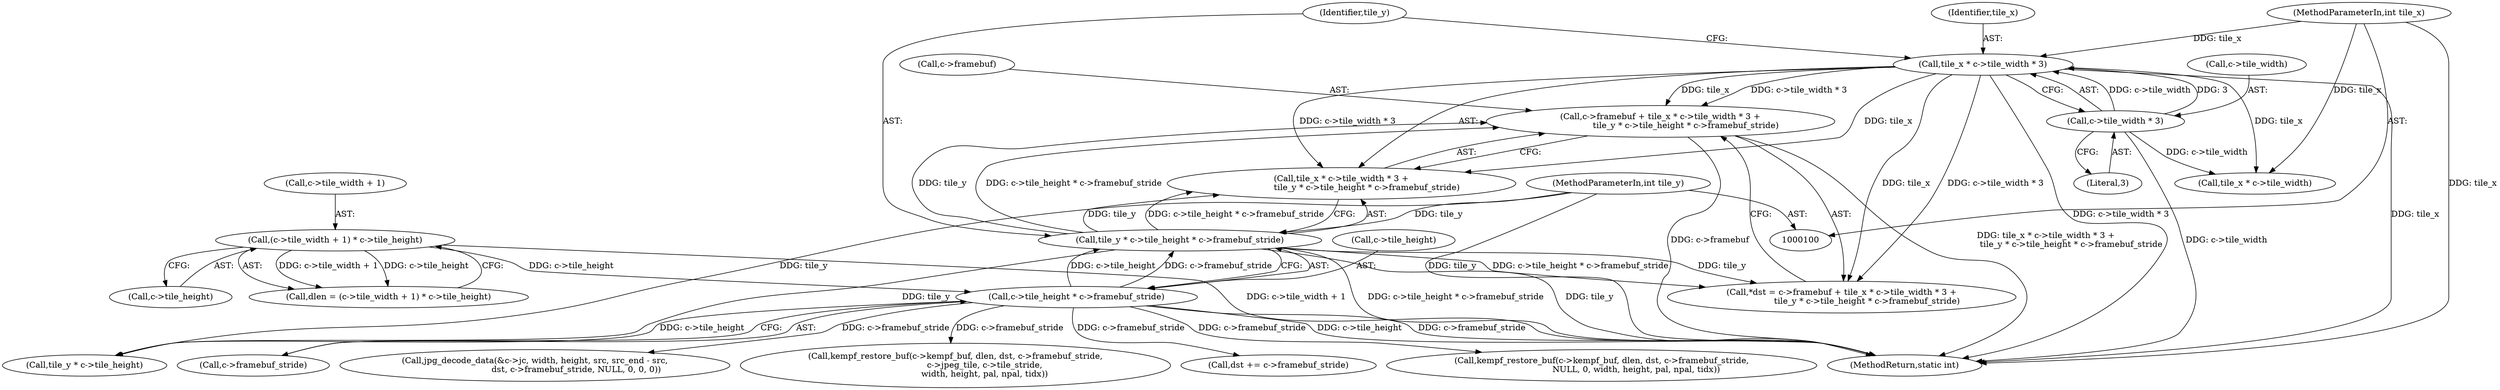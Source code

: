 digraph "0_FFmpeg_2960576378d17d71cc8dccc926352ce568b5eec1@pointer" {
"1000150" [label="(Call,c->framebuf + tile_x * c->tile_width * 3 +\n                   tile_y * c->tile_height * c->framebuf_stride)"];
"1000155" [label="(Call,tile_x * c->tile_width * 3)"];
"1000102" [label="(MethodParameterIn,int tile_x)"];
"1000157" [label="(Call,c->tile_width * 3)"];
"1000162" [label="(Call,tile_y * c->tile_height * c->framebuf_stride)"];
"1000103" [label="(MethodParameterIn,int tile_y)"];
"1000164" [label="(Call,c->tile_height * c->framebuf_stride)"];
"1000131" [label="(Call,(c->tile_width + 1) * c->tile_height)"];
"1000161" [label="(Literal,3)"];
"1000164" [label="(Call,c->tile_height * c->framebuf_stride)"];
"1000165" [label="(Call,c->tile_height)"];
"1000155" [label="(Call,tile_x * c->tile_width * 3)"];
"1000137" [label="(Call,c->tile_height)"];
"1000163" [label="(Identifier,tile_y)"];
"1000156" [label="(Identifier,tile_x)"];
"1000157" [label="(Call,c->tile_width * 3)"];
"1000150" [label="(Call,c->framebuf + tile_x * c->tile_width * 3 +\n                   tile_y * c->tile_height * c->framebuf_stride)"];
"1000271" [label="(Call,jpg_decode_data(&c->jc, width, height, src, src_end - src,\n                               dst, c->framebuf_stride, NULL, 0, 0, 0))"];
"1000553" [label="(Call,kempf_restore_buf(c->kempf_buf, dlen, dst, c->framebuf_stride,\n                      c->jpeg_tile, c->tile_stride,\n                      width, height, pal, npal, tidx))"];
"1000158" [label="(Call,c->tile_width)"];
"1000154" [label="(Call,tile_x * c->tile_width * 3 +\n                   tile_y * c->tile_height * c->framebuf_stride)"];
"1000151" [label="(Call,c->framebuf)"];
"1000240" [label="(Call,dst += c->framebuf_stride)"];
"1000129" [label="(Call,dlen = (c->tile_width + 1) * c->tile_height)"];
"1000103" [label="(MethodParameterIn,int tile_y)"];
"1000199" [label="(Call,tile_y * c->tile_height)"];
"1000148" [label="(Call,*dst = c->framebuf + tile_x * c->tile_width * 3 +\n                   tile_y * c->tile_height * c->framebuf_stride)"];
"1000162" [label="(Call,tile_y * c->tile_height * c->framebuf_stride)"];
"1000184" [label="(Call,tile_x * c->tile_width)"];
"1000132" [label="(Call,c->tile_width + 1)"];
"1000575" [label="(MethodReturn,static int)"];
"1000102" [label="(MethodParameterIn,int tile_x)"];
"1000406" [label="(Call,kempf_restore_buf(c->kempf_buf, dlen, dst, c->framebuf_stride,\n                          NULL, 0, width, height, pal, npal, tidx))"];
"1000168" [label="(Call,c->framebuf_stride)"];
"1000131" [label="(Call,(c->tile_width + 1) * c->tile_height)"];
"1000150" -> "1000148"  [label="AST: "];
"1000150" -> "1000154"  [label="CFG: "];
"1000151" -> "1000150"  [label="AST: "];
"1000154" -> "1000150"  [label="AST: "];
"1000148" -> "1000150"  [label="CFG: "];
"1000150" -> "1000575"  [label="DDG: c->framebuf"];
"1000150" -> "1000575"  [label="DDG: tile_x * c->tile_width * 3 +\n                   tile_y * c->tile_height * c->framebuf_stride"];
"1000155" -> "1000150"  [label="DDG: tile_x"];
"1000155" -> "1000150"  [label="DDG: c->tile_width * 3"];
"1000162" -> "1000150"  [label="DDG: tile_y"];
"1000162" -> "1000150"  [label="DDG: c->tile_height * c->framebuf_stride"];
"1000155" -> "1000154"  [label="AST: "];
"1000155" -> "1000157"  [label="CFG: "];
"1000156" -> "1000155"  [label="AST: "];
"1000157" -> "1000155"  [label="AST: "];
"1000163" -> "1000155"  [label="CFG: "];
"1000155" -> "1000575"  [label="DDG: c->tile_width * 3"];
"1000155" -> "1000575"  [label="DDG: tile_x"];
"1000155" -> "1000148"  [label="DDG: tile_x"];
"1000155" -> "1000148"  [label="DDG: c->tile_width * 3"];
"1000155" -> "1000154"  [label="DDG: tile_x"];
"1000155" -> "1000154"  [label="DDG: c->tile_width * 3"];
"1000102" -> "1000155"  [label="DDG: tile_x"];
"1000157" -> "1000155"  [label="DDG: c->tile_width"];
"1000157" -> "1000155"  [label="DDG: 3"];
"1000155" -> "1000184"  [label="DDG: tile_x"];
"1000102" -> "1000100"  [label="AST: "];
"1000102" -> "1000575"  [label="DDG: tile_x"];
"1000102" -> "1000184"  [label="DDG: tile_x"];
"1000157" -> "1000161"  [label="CFG: "];
"1000158" -> "1000157"  [label="AST: "];
"1000161" -> "1000157"  [label="AST: "];
"1000157" -> "1000575"  [label="DDG: c->tile_width"];
"1000157" -> "1000184"  [label="DDG: c->tile_width"];
"1000162" -> "1000154"  [label="AST: "];
"1000162" -> "1000164"  [label="CFG: "];
"1000163" -> "1000162"  [label="AST: "];
"1000164" -> "1000162"  [label="AST: "];
"1000154" -> "1000162"  [label="CFG: "];
"1000162" -> "1000575"  [label="DDG: c->tile_height * c->framebuf_stride"];
"1000162" -> "1000575"  [label="DDG: tile_y"];
"1000162" -> "1000148"  [label="DDG: tile_y"];
"1000162" -> "1000148"  [label="DDG: c->tile_height * c->framebuf_stride"];
"1000162" -> "1000154"  [label="DDG: tile_y"];
"1000162" -> "1000154"  [label="DDG: c->tile_height * c->framebuf_stride"];
"1000103" -> "1000162"  [label="DDG: tile_y"];
"1000164" -> "1000162"  [label="DDG: c->tile_height"];
"1000164" -> "1000162"  [label="DDG: c->framebuf_stride"];
"1000162" -> "1000199"  [label="DDG: tile_y"];
"1000103" -> "1000100"  [label="AST: "];
"1000103" -> "1000575"  [label="DDG: tile_y"];
"1000103" -> "1000199"  [label="DDG: tile_y"];
"1000164" -> "1000168"  [label="CFG: "];
"1000165" -> "1000164"  [label="AST: "];
"1000168" -> "1000164"  [label="AST: "];
"1000164" -> "1000575"  [label="DDG: c->framebuf_stride"];
"1000164" -> "1000575"  [label="DDG: c->tile_height"];
"1000131" -> "1000164"  [label="DDG: c->tile_height"];
"1000164" -> "1000199"  [label="DDG: c->tile_height"];
"1000164" -> "1000240"  [label="DDG: c->framebuf_stride"];
"1000164" -> "1000271"  [label="DDG: c->framebuf_stride"];
"1000164" -> "1000406"  [label="DDG: c->framebuf_stride"];
"1000164" -> "1000553"  [label="DDG: c->framebuf_stride"];
"1000131" -> "1000129"  [label="AST: "];
"1000131" -> "1000137"  [label="CFG: "];
"1000132" -> "1000131"  [label="AST: "];
"1000137" -> "1000131"  [label="AST: "];
"1000129" -> "1000131"  [label="CFG: "];
"1000131" -> "1000575"  [label="DDG: c->tile_width + 1"];
"1000131" -> "1000129"  [label="DDG: c->tile_width + 1"];
"1000131" -> "1000129"  [label="DDG: c->tile_height"];
}
